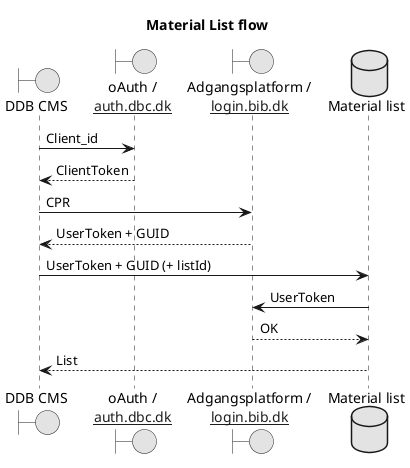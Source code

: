 @startuml						
title   Material List flow
						
' Skinparams '						
skinparam monochrome true						
'skinparam handwritten true						

boundary "DDB CMS"
boundary "oAuth /\n[[https://auth.dbc.dk auth.dbc.dk]]" as oAuth
boundary "Adgangsplatform /\n[[https://login.bib.dk/ login.bib.dk]]" as Adgangsplatform
database "Material list"

'note over oAuth : auth.dbc.dk
'note over Adgangsplatform : login.bib.dk

"DDB CMS" -> "oAuth" : Client_id
"oAuth" --> "DDB CMS" : ClientToken

"DDB CMS" -> "Adgangsplatform" : CPR
"Adgangsplatform" --> "DDB CMS": UserToken + GUID

"DDB CMS" -> "Material list" : UserToken + GUID (+ listId)
"Material list" -> "Adgangsplatform" : UserToken
"Adgangsplatform" --> "Material list" : OK 
"Material list" --> "DDB CMS" : List

@enduml
